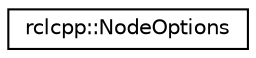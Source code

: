 digraph "Graphical Class Hierarchy"
{
  edge [fontname="Helvetica",fontsize="10",labelfontname="Helvetica",labelfontsize="10"];
  node [fontname="Helvetica",fontsize="10",shape=record];
  rankdir="LR";
  Node0 [label="rclcpp::NodeOptions",height=0.2,width=0.4,color="black", fillcolor="white", style="filled",URL="$classrclcpp_1_1NodeOptions.html",tooltip="Encapsulation of options for node initialization. "];
}
